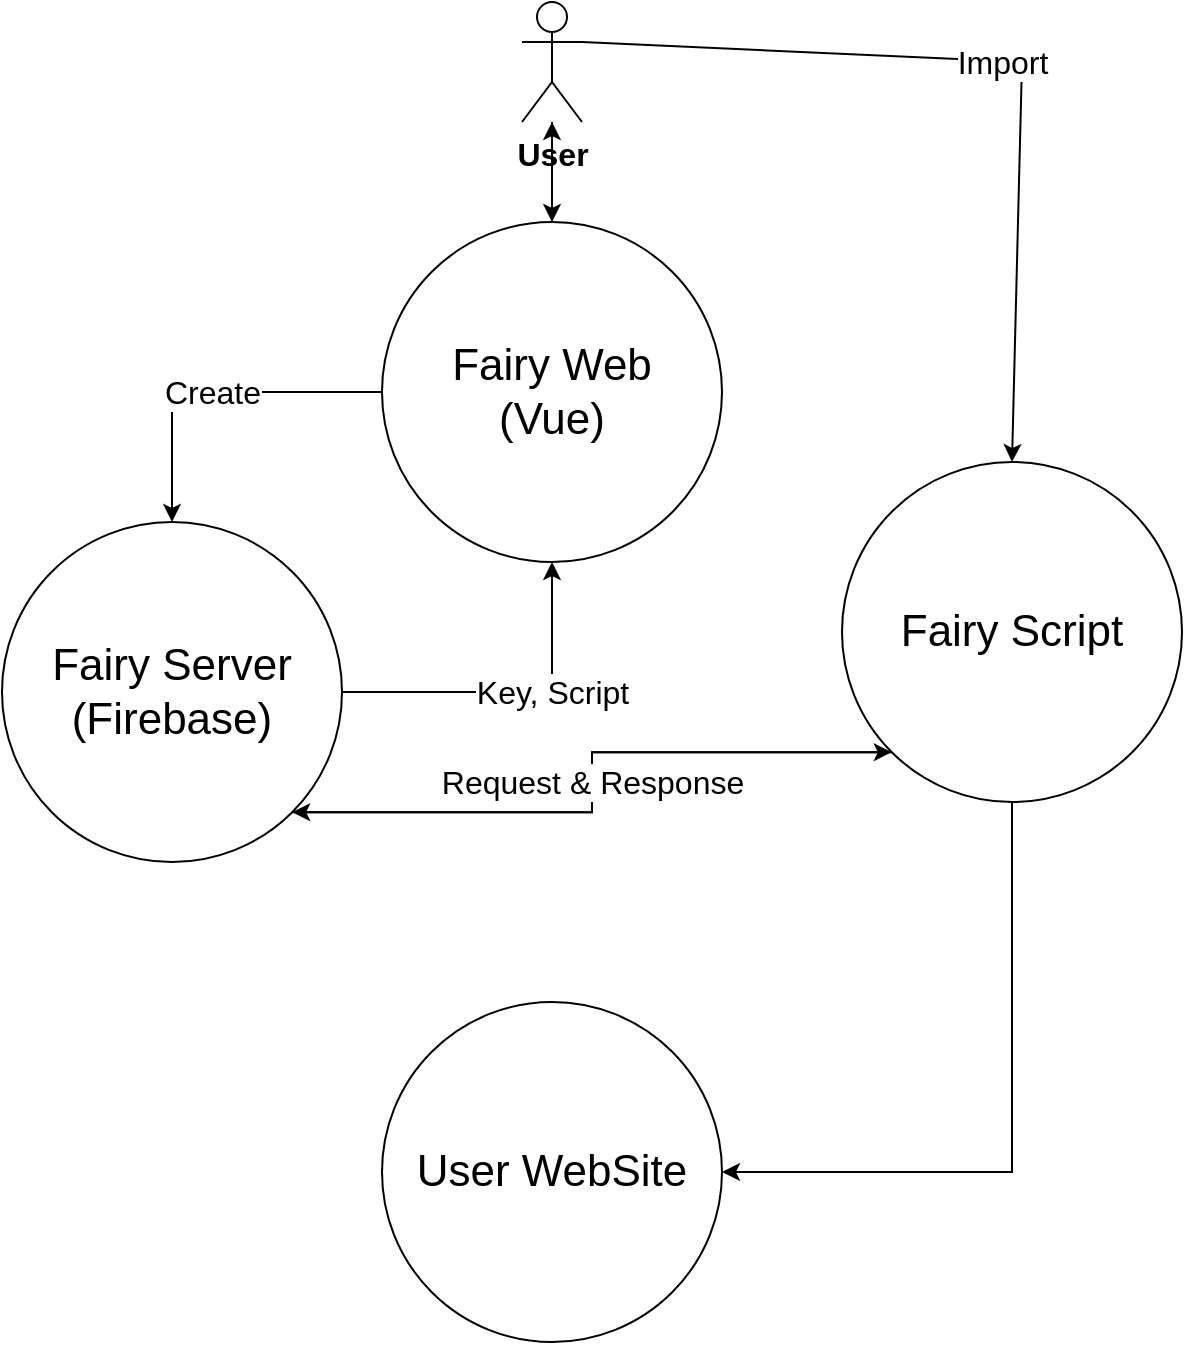 <mxfile version="13.4.4" type="device"><diagram id="6h_tyRjyhZXL-dyfhrWh" name="Page-1"><mxGraphModel dx="2062" dy="1122" grid="1" gridSize="10" guides="1" tooltips="1" connect="1" arrows="1" fold="1" page="1" pageScale="1" pageWidth="827" pageHeight="1169" math="0" shadow="0"><root><mxCell id="0"/><mxCell id="1" parent="0"/><mxCell id="ZvIrE3eNsQPSDncVbAuk-6" value="Key, Script" style="edgeStyle=orthogonalEdgeStyle;rounded=0;orthogonalLoop=1;jettySize=auto;html=1;entryX=0.5;entryY=1;entryDx=0;entryDy=0;fontSize=16;exitX=1;exitY=0.5;exitDx=0;exitDy=0;" edge="1" parent="1" source="ZvIrE3eNsQPSDncVbAuk-1" target="ZvIrE3eNsQPSDncVbAuk-2"><mxGeometry x="0.235" relative="1" as="geometry"><mxPoint x="450" y="355" as="sourcePoint"/><Array as="points"><mxPoint x="365" y="355"/></Array><mxPoint as="offset"/></mxGeometry></mxCell><mxCell id="ZvIrE3eNsQPSDncVbAuk-18" style="edgeStyle=orthogonalEdgeStyle;rounded=0;orthogonalLoop=1;jettySize=auto;html=1;exitX=1;exitY=1;exitDx=0;exitDy=0;entryX=0;entryY=1;entryDx=0;entryDy=0;fontSize=16;" edge="1" parent="1" source="ZvIrE3eNsQPSDncVbAuk-1" target="ZvIrE3eNsQPSDncVbAuk-13"><mxGeometry relative="1" as="geometry"/></mxCell><mxCell id="ZvIrE3eNsQPSDncVbAuk-1" value="&lt;font style=&quot;font-size: 22px&quot;&gt;Fairy Server&lt;br&gt;(Firebase)&lt;br&gt;&lt;/font&gt;" style="ellipse;whiteSpace=wrap;html=1;aspect=fixed;" vertex="1" parent="1"><mxGeometry x="90" y="270" width="170" height="170" as="geometry"/></mxCell><mxCell id="ZvIrE3eNsQPSDncVbAuk-5" value="Create" style="edgeStyle=orthogonalEdgeStyle;rounded=0;orthogonalLoop=1;jettySize=auto;html=1;entryX=0.5;entryY=0;entryDx=0;entryDy=0;fontSize=16;" edge="1" parent="1" source="ZvIrE3eNsQPSDncVbAuk-2" target="ZvIrE3eNsQPSDncVbAuk-1"><mxGeometry relative="1" as="geometry"/></mxCell><mxCell id="ZvIrE3eNsQPSDncVbAuk-7" style="edgeStyle=orthogonalEdgeStyle;rounded=0;orthogonalLoop=1;jettySize=auto;html=1;exitX=0.5;exitY=0;exitDx=0;exitDy=0;fontSize=16;" edge="1" parent="1" source="ZvIrE3eNsQPSDncVbAuk-2"><mxGeometry relative="1" as="geometry"><mxPoint x="365" y="70" as="targetPoint"/></mxGeometry></mxCell><mxCell id="ZvIrE3eNsQPSDncVbAuk-2" value="&lt;span style=&quot;font-size: 22px&quot;&gt;Fairy Web&lt;br&gt;(Vue)&lt;br&gt;&lt;/span&gt;" style="ellipse;whiteSpace=wrap;html=1;aspect=fixed;" vertex="1" parent="1"><mxGeometry x="280" y="120" width="170" height="170" as="geometry"/></mxCell><mxCell id="ZvIrE3eNsQPSDncVbAuk-4" style="edgeStyle=orthogonalEdgeStyle;rounded=0;orthogonalLoop=1;jettySize=auto;html=1;entryX=0.5;entryY=0;entryDx=0;entryDy=0;" edge="1" parent="1" source="ZvIrE3eNsQPSDncVbAuk-3" target="ZvIrE3eNsQPSDncVbAuk-2"><mxGeometry relative="1" as="geometry"/></mxCell><mxCell id="ZvIrE3eNsQPSDncVbAuk-3" value="User" style="shape=umlActor;verticalLabelPosition=bottom;verticalAlign=top;html=1;outlineConnect=0;fontSize=16;fontStyle=1" vertex="1" parent="1"><mxGeometry x="350" y="10" width="30" height="60" as="geometry"/></mxCell><mxCell id="ZvIrE3eNsQPSDncVbAuk-8" value="&lt;font style=&quot;font-size: 22px&quot;&gt;User WebSite&lt;br&gt;&lt;/font&gt;" style="ellipse;whiteSpace=wrap;html=1;aspect=fixed;" vertex="1" parent="1"><mxGeometry x="280" y="510" width="170" height="170" as="geometry"/></mxCell><mxCell id="ZvIrE3eNsQPSDncVbAuk-16" value="Request &amp;amp; Response" style="edgeStyle=orthogonalEdgeStyle;rounded=0;orthogonalLoop=1;jettySize=auto;html=1;exitX=0;exitY=1;exitDx=0;exitDy=0;entryX=1;entryY=1;entryDx=0;entryDy=0;fontSize=16;" edge="1" parent="1" source="ZvIrE3eNsQPSDncVbAuk-13" target="ZvIrE3eNsQPSDncVbAuk-1"><mxGeometry relative="1" as="geometry"/></mxCell><mxCell id="ZvIrE3eNsQPSDncVbAuk-17" style="edgeStyle=orthogonalEdgeStyle;rounded=0;orthogonalLoop=1;jettySize=auto;html=1;exitX=0.5;exitY=1;exitDx=0;exitDy=0;entryX=1;entryY=0.5;entryDx=0;entryDy=0;fontSize=16;" edge="1" parent="1" source="ZvIrE3eNsQPSDncVbAuk-13" target="ZvIrE3eNsQPSDncVbAuk-8"><mxGeometry relative="1" as="geometry"/></mxCell><mxCell id="ZvIrE3eNsQPSDncVbAuk-13" value="&lt;font style=&quot;font-size: 22px&quot;&gt;Fairy Script&lt;br&gt;&lt;/font&gt;" style="ellipse;whiteSpace=wrap;html=1;aspect=fixed;" vertex="1" parent="1"><mxGeometry x="510" y="240" width="170" height="170" as="geometry"/></mxCell><mxCell id="ZvIrE3eNsQPSDncVbAuk-14" value="Import" style="endArrow=classic;html=1;fontSize=16;exitX=1;exitY=0.333;exitDx=0;exitDy=0;exitPerimeter=0;entryX=0.5;entryY=0;entryDx=0;entryDy=0;" edge="1" parent="1" source="ZvIrE3eNsQPSDncVbAuk-3" target="ZvIrE3eNsQPSDncVbAuk-13"><mxGeometry width="50" height="50" relative="1" as="geometry"><mxPoint x="390" y="300" as="sourcePoint"/><mxPoint x="440" y="250" as="targetPoint"/><Array as="points"><mxPoint x="600" y="40"/></Array></mxGeometry></mxCell></root></mxGraphModel></diagram></mxfile>